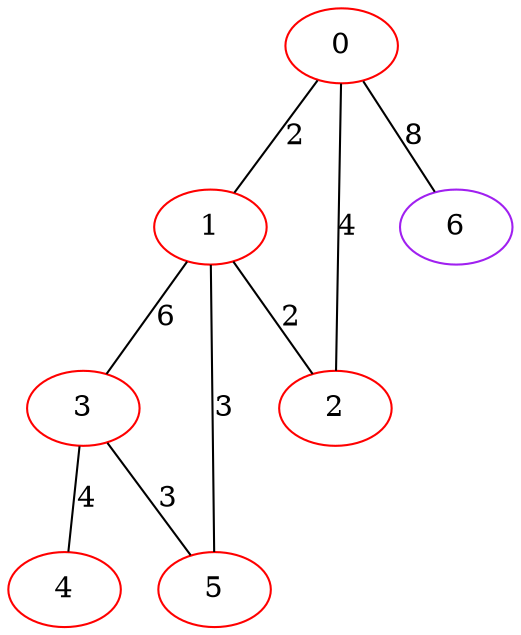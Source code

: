 graph "" {
0 [color=red, weight=1];
1 [color=red, weight=1];
2 [color=red, weight=1];
3 [color=red, weight=1];
4 [color=red, weight=1];
5 [color=red, weight=1];
6 [color=purple, weight=4];
0 -- 1  [key=0, label=2];
0 -- 2  [key=0, label=4];
0 -- 6  [key=0, label=8];
1 -- 2  [key=0, label=2];
1 -- 3  [key=0, label=6];
1 -- 5  [key=0, label=3];
3 -- 4  [key=0, label=4];
3 -- 5  [key=0, label=3];
}
